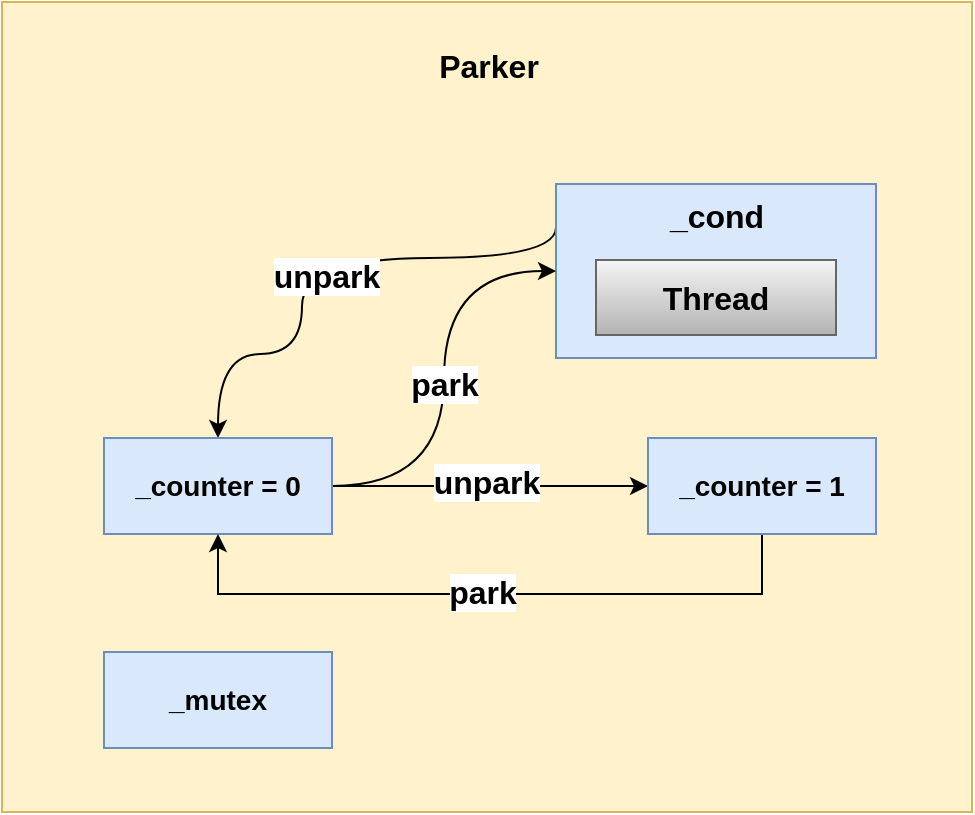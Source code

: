 <mxfile version="26.0.4">
  <diagram name="第 1 页" id="on08qFegtGYiwILe9BPG">
    <mxGraphModel dx="1450" dy="1021" grid="0" gridSize="10" guides="1" tooltips="1" connect="1" arrows="1" fold="1" page="0" pageScale="1" pageWidth="827" pageHeight="1169" math="0" shadow="0">
      <root>
        <mxCell id="0" />
        <mxCell id="1" parent="0" />
        <mxCell id="XvWAkeNSMlZ6YnPYbUA_-1" value="" style="rounded=0;whiteSpace=wrap;html=1;fillColor=#fff2cc;strokeColor=#d6b656;" vertex="1" parent="1">
          <mxGeometry x="-163" y="-110" width="485" height="405" as="geometry" />
        </mxCell>
        <mxCell id="XvWAkeNSMlZ6YnPYbUA_-24" style="edgeStyle=orthogonalEdgeStyle;rounded=0;orthogonalLoop=1;jettySize=auto;html=1;curved=1;exitX=0;exitY=0.25;exitDx=0;exitDy=0;entryX=0.5;entryY=0;entryDx=0;entryDy=0;" edge="1" parent="1" source="XvWAkeNSMlZ6YnPYbUA_-9" target="XvWAkeNSMlZ6YnPYbUA_-8">
          <mxGeometry relative="1" as="geometry">
            <Array as="points">
              <mxPoint x="114" y="18" />
              <mxPoint x="-13" y="18" />
              <mxPoint x="-13" y="66" />
              <mxPoint x="-55" y="66" />
            </Array>
          </mxGeometry>
        </mxCell>
        <mxCell id="XvWAkeNSMlZ6YnPYbUA_-25" value="&lt;font style=&quot;font-size: 16px;&quot;&gt;&lt;b&gt;unpark&lt;/b&gt;&lt;/font&gt;" style="edgeLabel;html=1;align=center;verticalAlign=middle;resizable=0;points=[];" vertex="1" connectable="0" parent="XvWAkeNSMlZ6YnPYbUA_-24">
          <mxGeometry x="-0.1" y="11" relative="1" as="geometry">
            <mxPoint x="-7" y="-2" as="offset" />
          </mxGeometry>
        </mxCell>
        <mxCell id="XvWAkeNSMlZ6YnPYbUA_-9" value="" style="rounded=0;whiteSpace=wrap;html=1;fillColor=#dae8fc;strokeColor=#6c8ebf;" vertex="1" parent="1">
          <mxGeometry x="114" y="-19" width="160" height="87" as="geometry" />
        </mxCell>
        <mxCell id="XvWAkeNSMlZ6YnPYbUA_-2" value="&lt;font style=&quot;font-size: 16px;&quot;&gt;&lt;b&gt;Parker&lt;/b&gt;&lt;/font&gt;" style="text;html=1;align=center;verticalAlign=middle;resizable=0;points=[];autosize=1;strokeColor=none;fillColor=none;" vertex="1" parent="1">
          <mxGeometry x="45.5" y="-94" width="68" height="31" as="geometry" />
        </mxCell>
        <mxCell id="XvWAkeNSMlZ6YnPYbUA_-4" value="&lt;span style=&quot;font-size: 14px;&quot;&gt;&lt;b&gt;_mutex&lt;/b&gt;&lt;/span&gt;" style="rounded=0;whiteSpace=wrap;html=1;fillColor=#dae8fc;strokeColor=#6c8ebf;" vertex="1" parent="1">
          <mxGeometry x="-112" y="215" width="114" height="48" as="geometry" />
        </mxCell>
        <mxCell id="XvWAkeNSMlZ6YnPYbUA_-7" value="&lt;font style=&quot;font-size: 16px;&quot;&gt;&lt;b&gt;Thread&lt;/b&gt;&lt;/font&gt;" style="rounded=0;whiteSpace=wrap;html=1;fillColor=#f5f5f5;strokeColor=#666666;gradientColor=#b3b3b3;" vertex="1" parent="1">
          <mxGeometry x="134" y="19" width="120" height="37.5" as="geometry" />
        </mxCell>
        <mxCell id="XvWAkeNSMlZ6YnPYbUA_-12" style="edgeStyle=orthogonalEdgeStyle;rounded=0;orthogonalLoop=1;jettySize=auto;html=1;entryX=0;entryY=0.5;entryDx=0;entryDy=0;curved=1;" edge="1" parent="1" source="XvWAkeNSMlZ6YnPYbUA_-8" target="XvWAkeNSMlZ6YnPYbUA_-9">
          <mxGeometry relative="1" as="geometry" />
        </mxCell>
        <mxCell id="XvWAkeNSMlZ6YnPYbUA_-13" value="&lt;font style=&quot;font-size: 16px;&quot;&gt;&lt;b&gt;park&lt;/b&gt;&lt;/font&gt;" style="edgeLabel;html=1;align=center;verticalAlign=middle;resizable=0;points=[];" vertex="1" connectable="0" parent="XvWAkeNSMlZ6YnPYbUA_-12">
          <mxGeometry x="-0.001" y="3" relative="1" as="geometry">
            <mxPoint x="3" y="2" as="offset" />
          </mxGeometry>
        </mxCell>
        <mxCell id="XvWAkeNSMlZ6YnPYbUA_-15" style="edgeStyle=orthogonalEdgeStyle;rounded=0;orthogonalLoop=1;jettySize=auto;html=1;entryX=0;entryY=0.5;entryDx=0;entryDy=0;" edge="1" parent="1" source="XvWAkeNSMlZ6YnPYbUA_-8" target="XvWAkeNSMlZ6YnPYbUA_-10">
          <mxGeometry relative="1" as="geometry" />
        </mxCell>
        <mxCell id="XvWAkeNSMlZ6YnPYbUA_-16" value="&lt;font style=&quot;font-size: 16px;&quot;&gt;&lt;b&gt;unpark&lt;/b&gt;&lt;/font&gt;" style="edgeLabel;html=1;align=center;verticalAlign=middle;resizable=0;points=[];" vertex="1" connectable="0" parent="XvWAkeNSMlZ6YnPYbUA_-15">
          <mxGeometry x="-0.037" y="-1" relative="1" as="geometry">
            <mxPoint x="1" y="-3" as="offset" />
          </mxGeometry>
        </mxCell>
        <mxCell id="XvWAkeNSMlZ6YnPYbUA_-8" value="&lt;b&gt;&lt;font style=&quot;font-size: 14px;&quot;&gt;_counter = 0&lt;/font&gt;&lt;/b&gt;" style="rounded=0;whiteSpace=wrap;html=1;fillColor=#dae8fc;strokeColor=#6c8ebf;" vertex="1" parent="1">
          <mxGeometry x="-112" y="108" width="114" height="48" as="geometry" />
        </mxCell>
        <mxCell id="XvWAkeNSMlZ6YnPYbUA_-21" style="edgeStyle=orthogonalEdgeStyle;rounded=0;orthogonalLoop=1;jettySize=auto;html=1;entryX=0.5;entryY=1;entryDx=0;entryDy=0;" edge="1" parent="1" source="XvWAkeNSMlZ6YnPYbUA_-10" target="XvWAkeNSMlZ6YnPYbUA_-8">
          <mxGeometry relative="1" as="geometry">
            <Array as="points">
              <mxPoint x="217" y="186" />
              <mxPoint x="-55" y="186" />
            </Array>
          </mxGeometry>
        </mxCell>
        <mxCell id="XvWAkeNSMlZ6YnPYbUA_-22" value="&lt;font style=&quot;font-size: 16px;&quot;&gt;&lt;b&gt;park&lt;/b&gt;&lt;/font&gt;" style="edgeLabel;html=1;align=center;verticalAlign=middle;resizable=0;points=[];" vertex="1" connectable="0" parent="XvWAkeNSMlZ6YnPYbUA_-21">
          <mxGeometry x="0.037" y="1" relative="1" as="geometry">
            <mxPoint x="2" y="-2" as="offset" />
          </mxGeometry>
        </mxCell>
        <mxCell id="XvWAkeNSMlZ6YnPYbUA_-10" value="&lt;b&gt;&lt;font style=&quot;font-size: 14px;&quot;&gt;_counter = 1&lt;/font&gt;&lt;/b&gt;" style="rounded=0;whiteSpace=wrap;html=1;fillColor=#dae8fc;strokeColor=#6c8ebf;" vertex="1" parent="1">
          <mxGeometry x="160" y="108" width="114" height="48" as="geometry" />
        </mxCell>
        <mxCell id="XvWAkeNSMlZ6YnPYbUA_-14" value="&lt;b&gt;&lt;font style=&quot;font-size: 16px;&quot;&gt;_cond&lt;/font&gt;&lt;/b&gt;" style="text;html=1;align=center;verticalAlign=middle;resizable=0;points=[];autosize=1;strokeColor=none;fillColor=none;" vertex="1" parent="1">
          <mxGeometry x="161.5" y="-19" width="65" height="31" as="geometry" />
        </mxCell>
      </root>
    </mxGraphModel>
  </diagram>
</mxfile>
